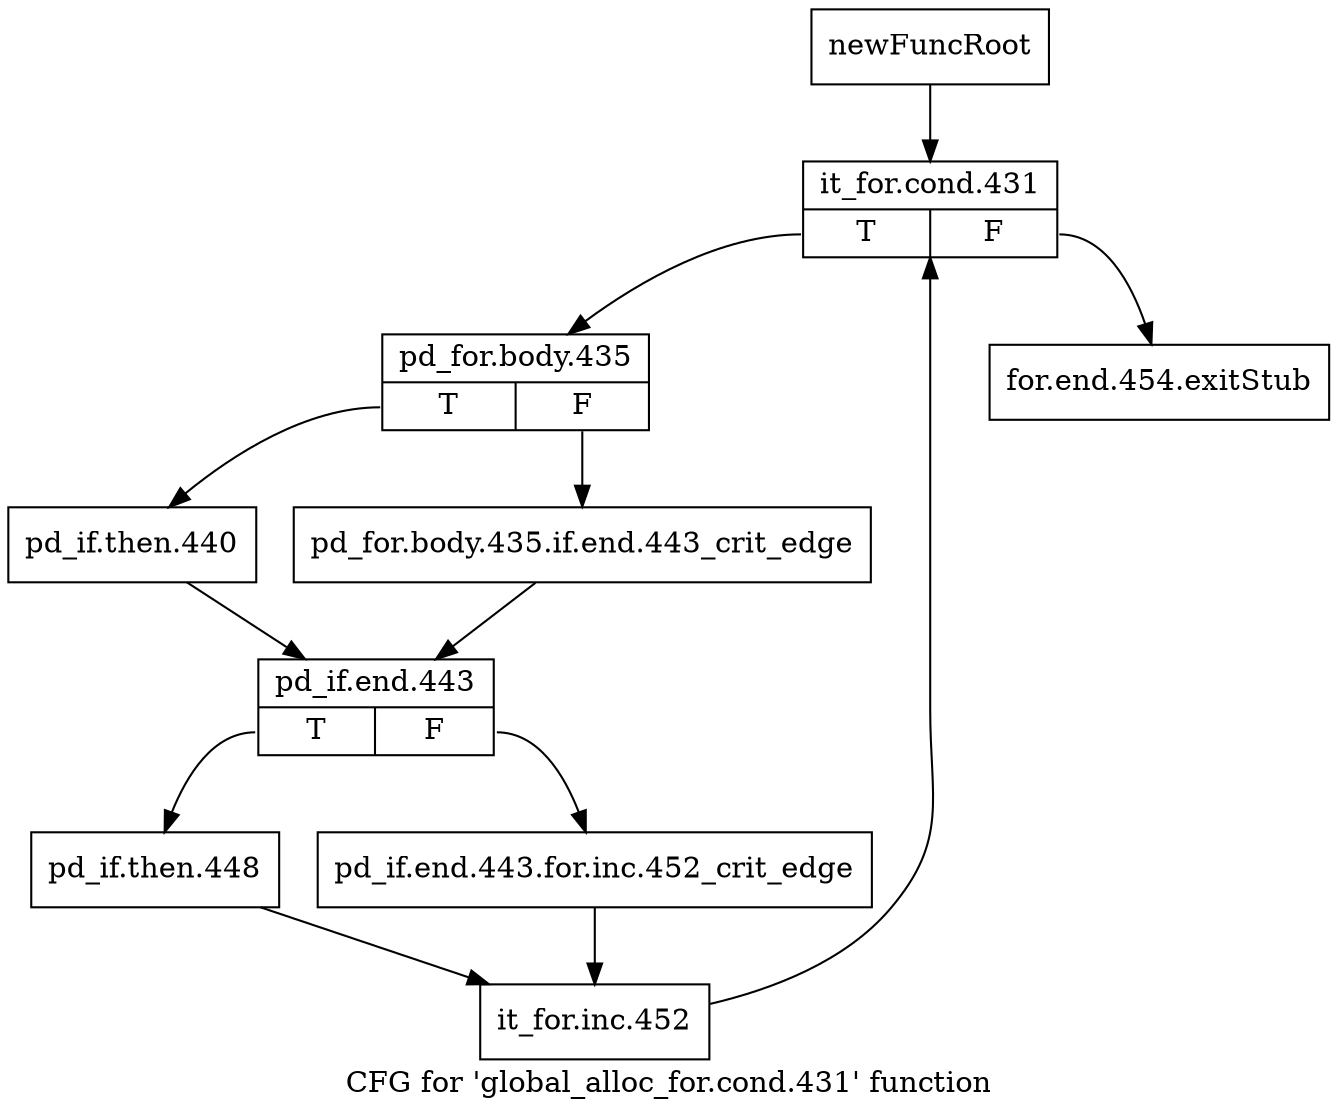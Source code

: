 digraph "CFG for 'global_alloc_for.cond.431' function" {
	label="CFG for 'global_alloc_for.cond.431' function";

	Node0xb1f7360 [shape=record,label="{newFuncRoot}"];
	Node0xb1f7360 -> Node0xb1f7400;
	Node0xb1f73b0 [shape=record,label="{for.end.454.exitStub}"];
	Node0xb1f7400 [shape=record,label="{it_for.cond.431|{<s0>T|<s1>F}}"];
	Node0xb1f7400:s0 -> Node0xb1f7450;
	Node0xb1f7400:s1 -> Node0xb1f73b0;
	Node0xb1f7450 [shape=record,label="{pd_for.body.435|{<s0>T|<s1>F}}"];
	Node0xb1f7450:s0 -> Node0xb1f74f0;
	Node0xb1f7450:s1 -> Node0xb1f74a0;
	Node0xb1f74a0 [shape=record,label="{pd_for.body.435.if.end.443_crit_edge}"];
	Node0xb1f74a0 -> Node0xb1f7540;
	Node0xb1f74f0 [shape=record,label="{pd_if.then.440}"];
	Node0xb1f74f0 -> Node0xb1f7540;
	Node0xb1f7540 [shape=record,label="{pd_if.end.443|{<s0>T|<s1>F}}"];
	Node0xb1f7540:s0 -> Node0xb1f7e60;
	Node0xb1f7540:s1 -> Node0xb1f7e10;
	Node0xb1f7e10 [shape=record,label="{pd_if.end.443.for.inc.452_crit_edge}"];
	Node0xb1f7e10 -> Node0xb1f7eb0;
	Node0xb1f7e60 [shape=record,label="{pd_if.then.448}"];
	Node0xb1f7e60 -> Node0xb1f7eb0;
	Node0xb1f7eb0 [shape=record,label="{it_for.inc.452}"];
	Node0xb1f7eb0 -> Node0xb1f7400;
}
